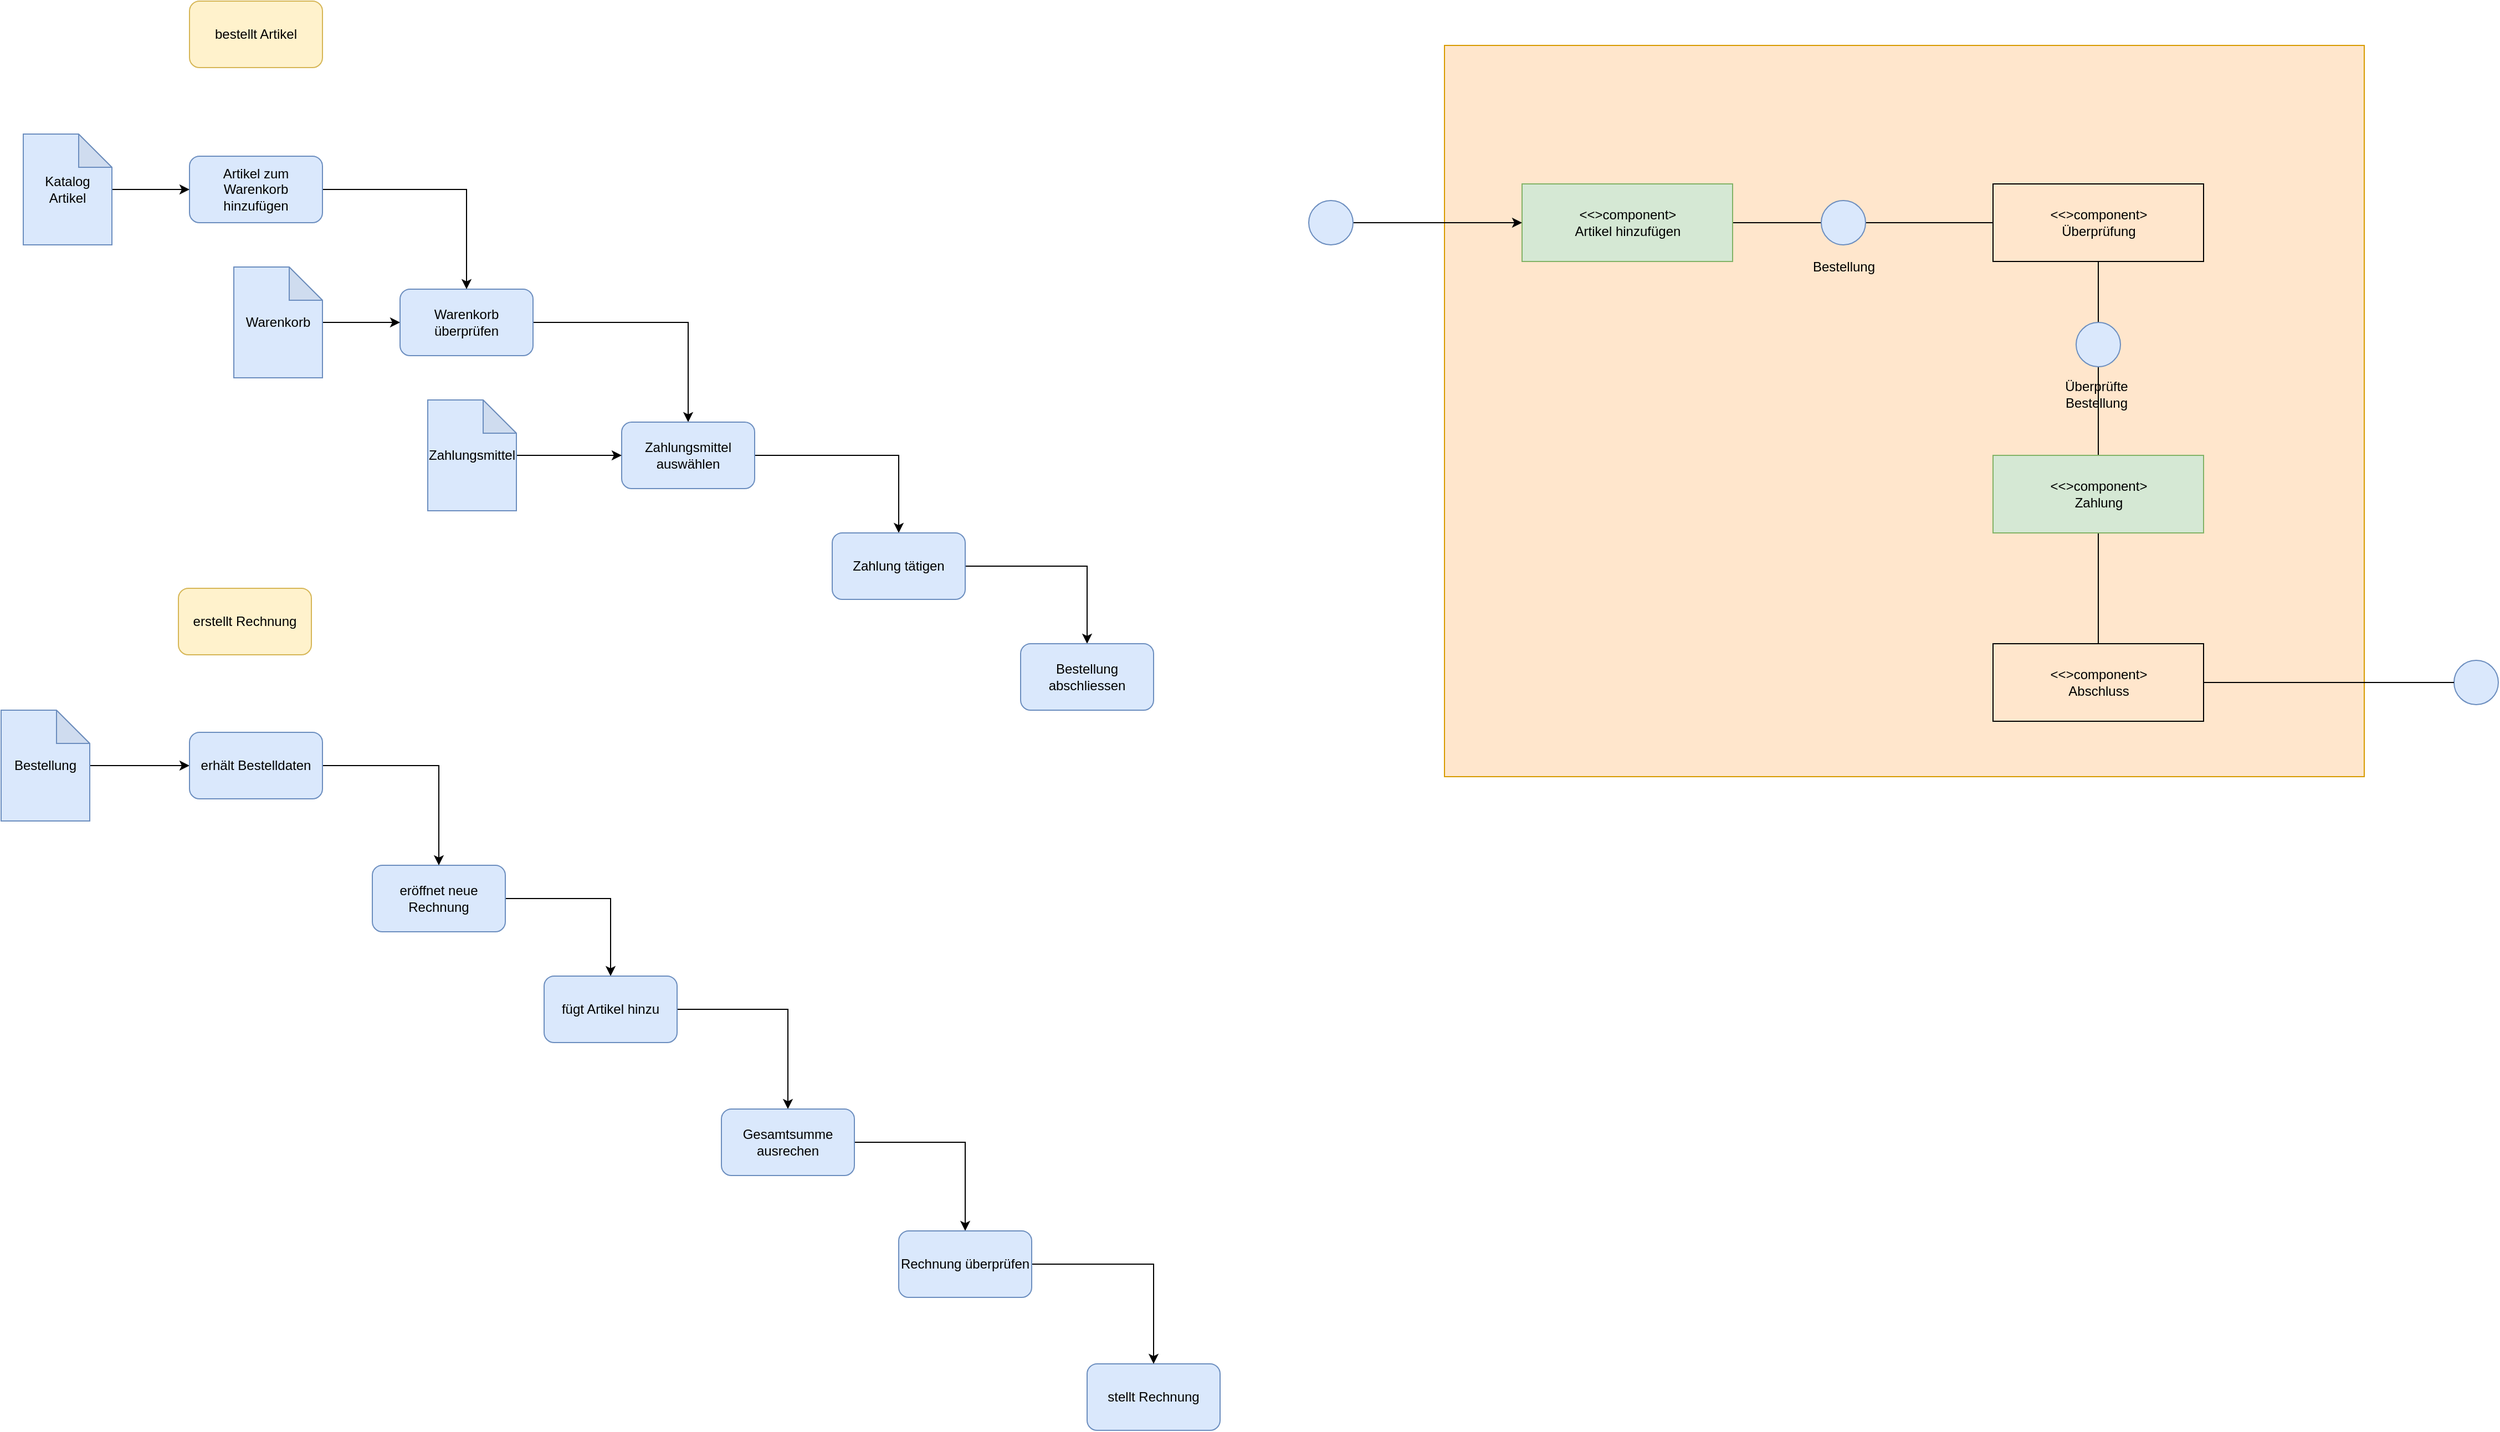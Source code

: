 <mxfile version="27.2.0">
  <diagram name="Seite-1" id="fyQZg-DTC5Zbl-WKQXMi">
    <mxGraphModel dx="2619" dy="1454" grid="1" gridSize="10" guides="1" tooltips="1" connect="1" arrows="1" fold="1" page="1" pageScale="1" pageWidth="827" pageHeight="1169" math="0" shadow="0">
      <root>
        <mxCell id="0" />
        <mxCell id="1" parent="0" />
        <mxCell id="mqEKvUDeSdP2ytYDkBUa-44" value="bestellt Artikel" style="rounded=1;whiteSpace=wrap;html=1;fillColor=#fff2cc;strokeColor=#d6b656;" vertex="1" parent="1">
          <mxGeometry x="250" y="40" width="120" height="60" as="geometry" />
        </mxCell>
        <mxCell id="mqEKvUDeSdP2ytYDkBUa-45" style="edgeStyle=orthogonalEdgeStyle;rounded=0;orthogonalLoop=1;jettySize=auto;html=1;entryX=0.5;entryY=0;entryDx=0;entryDy=0;" edge="1" parent="1" source="mqEKvUDeSdP2ytYDkBUa-46" target="mqEKvUDeSdP2ytYDkBUa-48">
          <mxGeometry relative="1" as="geometry" />
        </mxCell>
        <mxCell id="mqEKvUDeSdP2ytYDkBUa-46" value="Warenkorb überprüfen" style="rounded=1;whiteSpace=wrap;html=1;fillColor=#dae8fc;strokeColor=#6c8ebf;" vertex="1" parent="1">
          <mxGeometry x="440" y="300" width="120" height="60" as="geometry" />
        </mxCell>
        <mxCell id="mqEKvUDeSdP2ytYDkBUa-47" style="edgeStyle=orthogonalEdgeStyle;rounded=0;orthogonalLoop=1;jettySize=auto;html=1;entryX=0.5;entryY=0;entryDx=0;entryDy=0;" edge="1" parent="1" source="mqEKvUDeSdP2ytYDkBUa-48" target="mqEKvUDeSdP2ytYDkBUa-52">
          <mxGeometry relative="1" as="geometry" />
        </mxCell>
        <mxCell id="mqEKvUDeSdP2ytYDkBUa-48" value="Zahlungsmittel auswählen" style="rounded=1;whiteSpace=wrap;html=1;fillColor=#dae8fc;strokeColor=#6c8ebf;" vertex="1" parent="1">
          <mxGeometry x="640" y="420" width="120" height="60" as="geometry" />
        </mxCell>
        <mxCell id="mqEKvUDeSdP2ytYDkBUa-49" style="edgeStyle=orthogonalEdgeStyle;rounded=0;orthogonalLoop=1;jettySize=auto;html=1;entryX=0;entryY=0.5;entryDx=0;entryDy=0;" edge="1" parent="1" source="mqEKvUDeSdP2ytYDkBUa-50" target="mqEKvUDeSdP2ytYDkBUa-46">
          <mxGeometry relative="1" as="geometry" />
        </mxCell>
        <mxCell id="mqEKvUDeSdP2ytYDkBUa-50" value="Warenkorb" style="shape=note;whiteSpace=wrap;html=1;backgroundOutline=1;darkOpacity=0.05;fillColor=#dae8fc;strokeColor=#6c8ebf;" vertex="1" parent="1">
          <mxGeometry x="290" y="280" width="80" height="100" as="geometry" />
        </mxCell>
        <mxCell id="mqEKvUDeSdP2ytYDkBUa-51" style="edgeStyle=orthogonalEdgeStyle;rounded=0;orthogonalLoop=1;jettySize=auto;html=1;entryX=0.5;entryY=0;entryDx=0;entryDy=0;exitX=1;exitY=0.5;exitDx=0;exitDy=0;" edge="1" parent="1" source="mqEKvUDeSdP2ytYDkBUa-52" target="mqEKvUDeSdP2ytYDkBUa-57">
          <mxGeometry relative="1" as="geometry">
            <mxPoint x="950" y="640" as="sourcePoint" />
          </mxGeometry>
        </mxCell>
        <mxCell id="mqEKvUDeSdP2ytYDkBUa-52" value="Zahlung tätigen" style="rounded=1;whiteSpace=wrap;html=1;fillColor=#dae8fc;strokeColor=#6c8ebf;" vertex="1" parent="1">
          <mxGeometry x="830" y="520" width="120" height="60" as="geometry" />
        </mxCell>
        <mxCell id="mqEKvUDeSdP2ytYDkBUa-53" style="edgeStyle=orthogonalEdgeStyle;rounded=0;orthogonalLoop=1;jettySize=auto;html=1;entryX=0.5;entryY=0;entryDx=0;entryDy=0;" edge="1" parent="1" source="mqEKvUDeSdP2ytYDkBUa-54" target="mqEKvUDeSdP2ytYDkBUa-46">
          <mxGeometry relative="1" as="geometry" />
        </mxCell>
        <mxCell id="mqEKvUDeSdP2ytYDkBUa-54" value="Artikel zum Warenkorb hinzufügen" style="rounded=1;whiteSpace=wrap;html=1;fillColor=#dae8fc;strokeColor=#6c8ebf;" vertex="1" parent="1">
          <mxGeometry x="250" y="180" width="120" height="60" as="geometry" />
        </mxCell>
        <mxCell id="mqEKvUDeSdP2ytYDkBUa-55" style="edgeStyle=orthogonalEdgeStyle;rounded=0;orthogonalLoop=1;jettySize=auto;html=1;entryX=0;entryY=0.5;entryDx=0;entryDy=0;" edge="1" parent="1" source="mqEKvUDeSdP2ytYDkBUa-56" target="mqEKvUDeSdP2ytYDkBUa-54">
          <mxGeometry relative="1" as="geometry" />
        </mxCell>
        <mxCell id="mqEKvUDeSdP2ytYDkBUa-56" value="Katalog&lt;div&gt;Artikel&lt;/div&gt;" style="shape=note;whiteSpace=wrap;html=1;backgroundOutline=1;darkOpacity=0.05;fillColor=#dae8fc;strokeColor=#6c8ebf;" vertex="1" parent="1">
          <mxGeometry x="100" y="160" width="80" height="100" as="geometry" />
        </mxCell>
        <mxCell id="mqEKvUDeSdP2ytYDkBUa-57" value="Bestellung abschliessen" style="rounded=1;whiteSpace=wrap;html=1;fillColor=#dae8fc;strokeColor=#6c8ebf;" vertex="1" parent="1">
          <mxGeometry x="1000" y="620" width="120" height="60" as="geometry" />
        </mxCell>
        <mxCell id="mqEKvUDeSdP2ytYDkBUa-60" value="erstellt Rechnung" style="rounded=1;whiteSpace=wrap;html=1;fillColor=#fff2cc;strokeColor=#d6b656;" vertex="1" parent="1">
          <mxGeometry x="240" y="570" width="120" height="60" as="geometry" />
        </mxCell>
        <mxCell id="mqEKvUDeSdP2ytYDkBUa-61" style="edgeStyle=orthogonalEdgeStyle;rounded=0;orthogonalLoop=1;jettySize=auto;html=1;entryX=0.5;entryY=0;entryDx=0;entryDy=0;" edge="1" parent="1" source="mqEKvUDeSdP2ytYDkBUa-62" target="mqEKvUDeSdP2ytYDkBUa-64">
          <mxGeometry relative="1" as="geometry" />
        </mxCell>
        <mxCell id="mqEKvUDeSdP2ytYDkBUa-62" value="eröffnet neue Rechnung" style="rounded=1;whiteSpace=wrap;html=1;fillColor=#dae8fc;strokeColor=#6c8ebf;" vertex="1" parent="1">
          <mxGeometry x="415" y="820" width="120" height="60" as="geometry" />
        </mxCell>
        <mxCell id="mqEKvUDeSdP2ytYDkBUa-63" style="edgeStyle=orthogonalEdgeStyle;rounded=0;orthogonalLoop=1;jettySize=auto;html=1;entryX=0.5;entryY=0;entryDx=0;entryDy=0;" edge="1" parent="1" source="mqEKvUDeSdP2ytYDkBUa-64" target="mqEKvUDeSdP2ytYDkBUa-68">
          <mxGeometry relative="1" as="geometry" />
        </mxCell>
        <mxCell id="mqEKvUDeSdP2ytYDkBUa-64" value="fügt Artikel hinzu" style="rounded=1;whiteSpace=wrap;html=1;fillColor=#dae8fc;strokeColor=#6c8ebf;" vertex="1" parent="1">
          <mxGeometry x="570" y="920" width="120" height="60" as="geometry" />
        </mxCell>
        <mxCell id="mqEKvUDeSdP2ytYDkBUa-76" value="" style="edgeStyle=orthogonalEdgeStyle;rounded=0;orthogonalLoop=1;jettySize=auto;html=1;" edge="1" parent="1" source="mqEKvUDeSdP2ytYDkBUa-66" target="mqEKvUDeSdP2ytYDkBUa-70">
          <mxGeometry relative="1" as="geometry" />
        </mxCell>
        <mxCell id="mqEKvUDeSdP2ytYDkBUa-66" value="Bestellung" style="shape=note;whiteSpace=wrap;html=1;backgroundOutline=1;darkOpacity=0.05;fillColor=#dae8fc;strokeColor=#6c8ebf;" vertex="1" parent="1">
          <mxGeometry x="80" y="680" width="80" height="100" as="geometry" />
        </mxCell>
        <mxCell id="mqEKvUDeSdP2ytYDkBUa-78" style="edgeStyle=orthogonalEdgeStyle;rounded=0;orthogonalLoop=1;jettySize=auto;html=1;entryX=0.5;entryY=0;entryDx=0;entryDy=0;" edge="1" parent="1" source="mqEKvUDeSdP2ytYDkBUa-68" target="mqEKvUDeSdP2ytYDkBUa-77">
          <mxGeometry relative="1" as="geometry" />
        </mxCell>
        <mxCell id="mqEKvUDeSdP2ytYDkBUa-68" value="Gesamtsumme ausrechen" style="rounded=1;whiteSpace=wrap;html=1;fillColor=#dae8fc;strokeColor=#6c8ebf;" vertex="1" parent="1">
          <mxGeometry x="730" y="1040" width="120" height="60" as="geometry" />
        </mxCell>
        <mxCell id="mqEKvUDeSdP2ytYDkBUa-69" style="edgeStyle=orthogonalEdgeStyle;rounded=0;orthogonalLoop=1;jettySize=auto;html=1;entryX=0.5;entryY=0;entryDx=0;entryDy=0;" edge="1" parent="1" source="mqEKvUDeSdP2ytYDkBUa-70" target="mqEKvUDeSdP2ytYDkBUa-62">
          <mxGeometry relative="1" as="geometry" />
        </mxCell>
        <mxCell id="mqEKvUDeSdP2ytYDkBUa-70" value="erhält Bestelldaten" style="rounded=1;whiteSpace=wrap;html=1;fillColor=#dae8fc;strokeColor=#6c8ebf;" vertex="1" parent="1">
          <mxGeometry x="250" y="700" width="120" height="60" as="geometry" />
        </mxCell>
        <mxCell id="mqEKvUDeSdP2ytYDkBUa-73" value="stellt Rechnung" style="rounded=1;whiteSpace=wrap;html=1;fillColor=#dae8fc;strokeColor=#6c8ebf;" vertex="1" parent="1">
          <mxGeometry x="1060" y="1270" width="120" height="60" as="geometry" />
        </mxCell>
        <mxCell id="mqEKvUDeSdP2ytYDkBUa-75" value="" style="edgeStyle=orthogonalEdgeStyle;rounded=0;orthogonalLoop=1;jettySize=auto;html=1;" edge="1" parent="1" source="mqEKvUDeSdP2ytYDkBUa-74" target="mqEKvUDeSdP2ytYDkBUa-48">
          <mxGeometry relative="1" as="geometry" />
        </mxCell>
        <mxCell id="mqEKvUDeSdP2ytYDkBUa-74" value="Zahlungsmittel" style="shape=note;whiteSpace=wrap;html=1;backgroundOutline=1;darkOpacity=0.05;fillColor=#dae8fc;strokeColor=#6c8ebf;" vertex="1" parent="1">
          <mxGeometry x="465" y="400" width="80" height="100" as="geometry" />
        </mxCell>
        <mxCell id="mqEKvUDeSdP2ytYDkBUa-79" style="edgeStyle=orthogonalEdgeStyle;rounded=0;orthogonalLoop=1;jettySize=auto;html=1;entryX=0.5;entryY=0;entryDx=0;entryDy=0;" edge="1" parent="1" source="mqEKvUDeSdP2ytYDkBUa-77" target="mqEKvUDeSdP2ytYDkBUa-73">
          <mxGeometry relative="1" as="geometry" />
        </mxCell>
        <mxCell id="mqEKvUDeSdP2ytYDkBUa-77" value="Rechnung überprüfen" style="rounded=1;whiteSpace=wrap;html=1;fillColor=#dae8fc;strokeColor=#6c8ebf;" vertex="1" parent="1">
          <mxGeometry x="890" y="1150" width="120" height="60" as="geometry" />
        </mxCell>
        <mxCell id="mqEKvUDeSdP2ytYDkBUa-80" value="" style="rounded=0;whiteSpace=wrap;html=1;fillColor=#ffe6cc;strokeColor=#d79b00;" vertex="1" parent="1">
          <mxGeometry x="1382.5" y="80" width="830" height="660" as="geometry" />
        </mxCell>
        <mxCell id="mqEKvUDeSdP2ytYDkBUa-81" value="" style="ellipse;whiteSpace=wrap;html=1;aspect=fixed;fillColor=#dae8fc;strokeColor=#6c8ebf;" vertex="1" parent="1">
          <mxGeometry x="2293.5" y="635" width="40" height="40" as="geometry" />
        </mxCell>
        <mxCell id="mqEKvUDeSdP2ytYDkBUa-83" style="edgeStyle=orthogonalEdgeStyle;rounded=0;orthogonalLoop=1;jettySize=auto;html=1;endArrow=none;startFill=0;" edge="1" parent="1" source="mqEKvUDeSdP2ytYDkBUa-84" target="mqEKvUDeSdP2ytYDkBUa-87">
          <mxGeometry relative="1" as="geometry" />
        </mxCell>
        <mxCell id="mqEKvUDeSdP2ytYDkBUa-84" value="&lt;div&gt;&amp;lt;&amp;lt;&amp;gt;component&amp;gt;&lt;/div&gt;Artikel hinzufügen" style="rounded=0;whiteSpace=wrap;html=1;fillColor=#d5e8d4;strokeColor=#82b366;" vertex="1" parent="1">
          <mxGeometry x="1452.5" y="205" width="190" height="70" as="geometry" />
        </mxCell>
        <mxCell id="mqEKvUDeSdP2ytYDkBUa-86" style="edgeStyle=orthogonalEdgeStyle;rounded=0;orthogonalLoop=1;jettySize=auto;html=1;entryX=0;entryY=0.5;entryDx=0;entryDy=0;endArrow=none;startFill=0;" edge="1" parent="1" source="mqEKvUDeSdP2ytYDkBUa-87" target="mqEKvUDeSdP2ytYDkBUa-90">
          <mxGeometry relative="1" as="geometry" />
        </mxCell>
        <mxCell id="mqEKvUDeSdP2ytYDkBUa-87" value="" style="ellipse;whiteSpace=wrap;html=1;aspect=fixed;fillColor=#dae8fc;strokeColor=#6c8ebf;" vertex="1" parent="1">
          <mxGeometry x="1722.5" y="220" width="40" height="40" as="geometry" />
        </mxCell>
        <mxCell id="mqEKvUDeSdP2ytYDkBUa-88" value="Bestellung" style="text;html=1;align=center;verticalAlign=middle;whiteSpace=wrap;rounded=0;" vertex="1" parent="1">
          <mxGeometry x="1712.5" y="265" width="60" height="30" as="geometry" />
        </mxCell>
        <mxCell id="mqEKvUDeSdP2ytYDkBUa-89" style="edgeStyle=orthogonalEdgeStyle;rounded=0;orthogonalLoop=1;jettySize=auto;html=1;endArrow=none;startFill=0;" edge="1" parent="1" source="mqEKvUDeSdP2ytYDkBUa-90" target="mqEKvUDeSdP2ytYDkBUa-92">
          <mxGeometry relative="1" as="geometry" />
        </mxCell>
        <mxCell id="mqEKvUDeSdP2ytYDkBUa-90" value="&lt;div&gt;&amp;lt;&amp;lt;&amp;gt;component&amp;gt;&lt;/div&gt;&lt;div&gt;Überprüfung&lt;/div&gt;" style="rounded=0;whiteSpace=wrap;html=1;fillColor=none;" vertex="1" parent="1">
          <mxGeometry x="1877.5" y="205" width="190" height="70" as="geometry" />
        </mxCell>
        <mxCell id="mqEKvUDeSdP2ytYDkBUa-91" style="edgeStyle=orthogonalEdgeStyle;rounded=0;orthogonalLoop=1;jettySize=auto;html=1;entryX=0.5;entryY=0;entryDx=0;entryDy=0;endArrow=none;startFill=0;" edge="1" parent="1" source="mqEKvUDeSdP2ytYDkBUa-92" target="mqEKvUDeSdP2ytYDkBUa-94">
          <mxGeometry relative="1" as="geometry" />
        </mxCell>
        <mxCell id="mqEKvUDeSdP2ytYDkBUa-92" value="" style="ellipse;whiteSpace=wrap;html=1;aspect=fixed;fillColor=#dae8fc;strokeColor=#6c8ebf;" vertex="1" parent="1">
          <mxGeometry x="1952.5" y="330" width="40" height="40" as="geometry" />
        </mxCell>
        <mxCell id="mqEKvUDeSdP2ytYDkBUa-93" value="Überprüfte Bestellung" style="text;html=1;align=center;verticalAlign=middle;whiteSpace=wrap;rounded=0;" vertex="1" parent="1">
          <mxGeometry x="1940.5" y="380" width="60" height="30" as="geometry" />
        </mxCell>
        <mxCell id="mqEKvUDeSdP2ytYDkBUa-101" value="" style="edgeStyle=orthogonalEdgeStyle;rounded=0;orthogonalLoop=1;jettySize=auto;html=1;endArrow=none;endFill=0;" edge="1" parent="1" source="mqEKvUDeSdP2ytYDkBUa-94" target="mqEKvUDeSdP2ytYDkBUa-96">
          <mxGeometry relative="1" as="geometry" />
        </mxCell>
        <mxCell id="mqEKvUDeSdP2ytYDkBUa-94" value="&lt;div&gt;&amp;lt;&amp;lt;&amp;gt;component&amp;gt;&lt;/div&gt;&lt;div&gt;Zahlung&lt;/div&gt;" style="rounded=0;whiteSpace=wrap;html=1;fillColor=#d5e8d4;strokeColor=#82b366;" vertex="1" parent="1">
          <mxGeometry x="1877.5" y="450" width="190" height="70" as="geometry" />
        </mxCell>
        <mxCell id="mqEKvUDeSdP2ytYDkBUa-95" style="edgeStyle=orthogonalEdgeStyle;rounded=0;orthogonalLoop=1;jettySize=auto;html=1;entryX=0;entryY=0.5;entryDx=0;entryDy=0;endArrow=none;startFill=0;" edge="1" parent="1" source="mqEKvUDeSdP2ytYDkBUa-96" target="mqEKvUDeSdP2ytYDkBUa-81">
          <mxGeometry relative="1" as="geometry" />
        </mxCell>
        <mxCell id="mqEKvUDeSdP2ytYDkBUa-96" value="&lt;div&gt;&amp;lt;&amp;lt;&amp;gt;component&amp;gt;&lt;/div&gt;&lt;div&gt;Abschluss&lt;/div&gt;" style="rounded=0;whiteSpace=wrap;html=1;fillColor=none;" vertex="1" parent="1">
          <mxGeometry x="1877.5" y="620" width="190" height="70" as="geometry" />
        </mxCell>
        <mxCell id="mqEKvUDeSdP2ytYDkBUa-98" style="edgeStyle=orthogonalEdgeStyle;rounded=0;orthogonalLoop=1;jettySize=auto;html=1;entryX=0;entryY=0.5;entryDx=0;entryDy=0;" edge="1" parent="1" source="mqEKvUDeSdP2ytYDkBUa-99" target="mqEKvUDeSdP2ytYDkBUa-84">
          <mxGeometry relative="1" as="geometry">
            <Array as="points">
              <mxPoint x="1332.5" y="240" />
              <mxPoint x="1332.5" y="240" />
            </Array>
          </mxGeometry>
        </mxCell>
        <mxCell id="mqEKvUDeSdP2ytYDkBUa-99" value="" style="ellipse;whiteSpace=wrap;html=1;aspect=fixed;fillColor=#dae8fc;strokeColor=#6c8ebf;" vertex="1" parent="1">
          <mxGeometry x="1260" y="220" width="40" height="40" as="geometry" />
        </mxCell>
      </root>
    </mxGraphModel>
  </diagram>
</mxfile>
